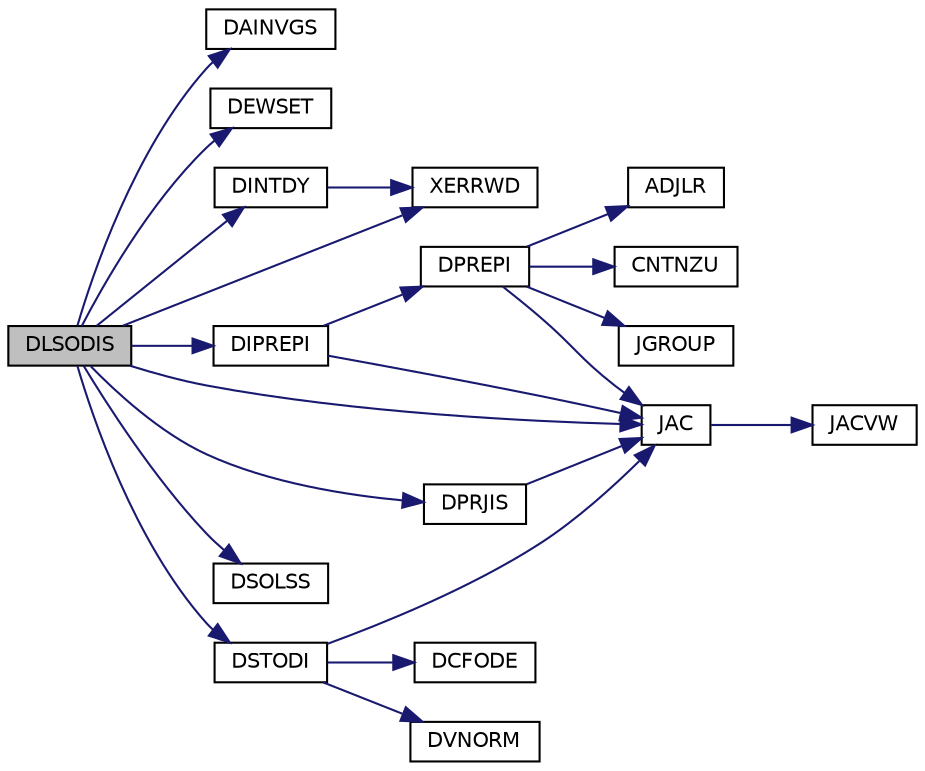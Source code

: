 digraph G
{
  edge [fontname="Helvetica",fontsize="10",labelfontname="Helvetica",labelfontsize="10"];
  node [fontname="Helvetica",fontsize="10",shape=record];
  rankdir=LR;
  Node1 [label="DLSODIS",height=0.2,width=0.4,color="black", fillcolor="grey75", style="filled" fontcolor="black"];
  Node1 -> Node2 [color="midnightblue",fontsize="10",style="solid",fontname="Helvetica"];
  Node2 [label="DAINVGS",height=0.2,width=0.4,color="black", fillcolor="white", style="filled",URL="$opkda1_8f.html#a605a62f64965f29270a3eca8079d329a"];
  Node1 -> Node3 [color="midnightblue",fontsize="10",style="solid",fontname="Helvetica"];
  Node3 [label="DEWSET",height=0.2,width=0.4,color="black", fillcolor="white", style="filled",URL="$opkda1_8f.html#a7e2875635024f372ed49a93b0fd99767"];
  Node1 -> Node4 [color="midnightblue",fontsize="10",style="solid",fontname="Helvetica"];
  Node4 [label="DINTDY",height=0.2,width=0.4,color="black", fillcolor="white", style="filled",URL="$opkda1_8f.html#a884559759f834303a611b141c29c071b"];
  Node4 -> Node5 [color="midnightblue",fontsize="10",style="solid",fontname="Helvetica"];
  Node5 [label="XERRWD",height=0.2,width=0.4,color="black", fillcolor="white", style="filled",URL="$opkda2_8f.html#ac702022c449624bec062dbb09eccccd0"];
  Node1 -> Node6 [color="midnightblue",fontsize="10",style="solid",fontname="Helvetica"];
  Node6 [label="DIPREPI",height=0.2,width=0.4,color="black", fillcolor="white", style="filled",URL="$opkda1_8f.html#a307be8d9d6aa86be2cfc69f730e991ca"];
  Node6 -> Node7 [color="midnightblue",fontsize="10",style="solid",fontname="Helvetica"];
  Node7 [label="DPREPI",height=0.2,width=0.4,color="black", fillcolor="white", style="filled",URL="$opkda1_8f.html#a4fce71e6345ed9f102a903d3520040e2"];
  Node7 -> Node8 [color="midnightblue",fontsize="10",style="solid",fontname="Helvetica"];
  Node8 [label="ADJLR",height=0.2,width=0.4,color="black", fillcolor="white", style="filled",URL="$opkda1_8f.html#a4510f503c398efabe57ba533322928b0"];
  Node7 -> Node9 [color="midnightblue",fontsize="10",style="solid",fontname="Helvetica"];
  Node9 [label="CNTNZU",height=0.2,width=0.4,color="black", fillcolor="white", style="filled",URL="$opkda1_8f.html#a43265f38a7837c0d36933217a7997ada"];
  Node7 -> Node10 [color="midnightblue",fontsize="10",style="solid",fontname="Helvetica"];
  Node10 [label="JAC",height=0.2,width=0.4,color="black", fillcolor="white", style="filled",URL="$nautilus_8f90.html#a788858b251b77eee1d000889202dc641"];
  Node10 -> Node11 [color="midnightblue",fontsize="10",style="solid",fontname="Helvetica"];
  Node11 [label="JACVW",height=0.2,width=0.4,color="black", fillcolor="white", style="filled",URL="$nls__odes_8f90.html#aa4399e19ae8bf5b6ef3102b2a75329cc"];
  Node7 -> Node12 [color="midnightblue",fontsize="10",style="solid",fontname="Helvetica"];
  Node12 [label="JGROUP",height=0.2,width=0.4,color="black", fillcolor="white", style="filled",URL="$opkda1_8f.html#ac9aff9b1ffa7594c324bb2211aa7fa25"];
  Node6 -> Node10 [color="midnightblue",fontsize="10",style="solid",fontname="Helvetica"];
  Node1 -> Node13 [color="midnightblue",fontsize="10",style="solid",fontname="Helvetica"];
  Node13 [label="DPRJIS",height=0.2,width=0.4,color="black", fillcolor="white", style="filled",URL="$opkda1_8f.html#acf839058f8a6f79d0f9e76566228435f"];
  Node13 -> Node10 [color="midnightblue",fontsize="10",style="solid",fontname="Helvetica"];
  Node1 -> Node14 [color="midnightblue",fontsize="10",style="solid",fontname="Helvetica"];
  Node14 [label="DSOLSS",height=0.2,width=0.4,color="black", fillcolor="white", style="filled",URL="$opkda1_8f.html#ad3fc64e0dd96800796b55b2065847263"];
  Node1 -> Node15 [color="midnightblue",fontsize="10",style="solid",fontname="Helvetica"];
  Node15 [label="DSTODI",height=0.2,width=0.4,color="black", fillcolor="white", style="filled",URL="$opkda1_8f.html#aad7a927a220950176ff61b185c420656"];
  Node15 -> Node16 [color="midnightblue",fontsize="10",style="solid",fontname="Helvetica"];
  Node16 [label="DCFODE",height=0.2,width=0.4,color="black", fillcolor="white", style="filled",URL="$opkda1_8f.html#a243334276bcf8d8b0b015fd77a053847"];
  Node15 -> Node17 [color="midnightblue",fontsize="10",style="solid",fontname="Helvetica"];
  Node17 [label="DVNORM",height=0.2,width=0.4,color="black", fillcolor="white", style="filled",URL="$opkda1_8f.html#a8e8b7e60c629e8e9530b41651b73325f"];
  Node15 -> Node10 [color="midnightblue",fontsize="10",style="solid",fontname="Helvetica"];
  Node1 -> Node10 [color="midnightblue",fontsize="10",style="solid",fontname="Helvetica"];
  Node1 -> Node5 [color="midnightblue",fontsize="10",style="solid",fontname="Helvetica"];
}
